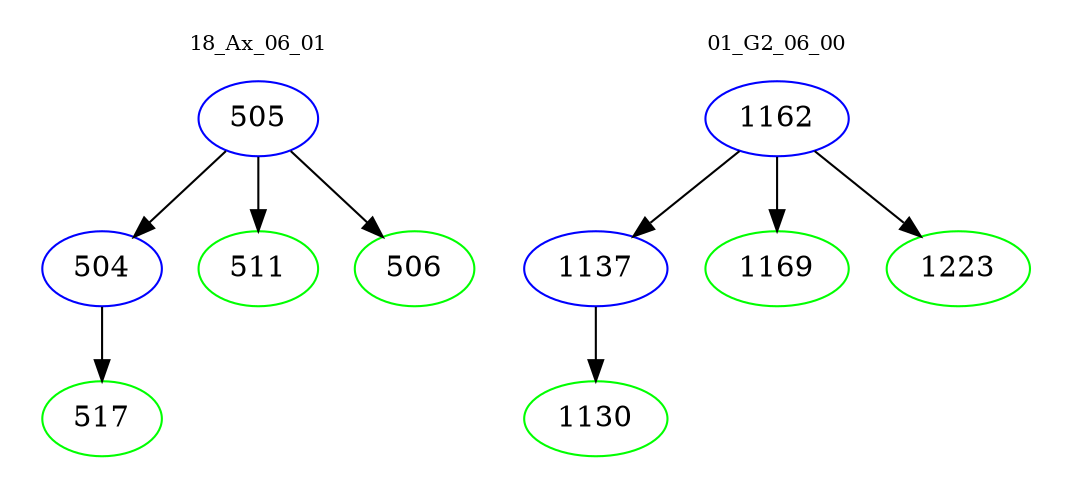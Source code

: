 digraph{
subgraph cluster_0 {
color = white
label = "18_Ax_06_01";
fontsize=10;
T0_505 [label="505", color="blue"]
T0_505 -> T0_504 [color="black"]
T0_504 [label="504", color="blue"]
T0_504 -> T0_517 [color="black"]
T0_517 [label="517", color="green"]
T0_505 -> T0_511 [color="black"]
T0_511 [label="511", color="green"]
T0_505 -> T0_506 [color="black"]
T0_506 [label="506", color="green"]
}
subgraph cluster_1 {
color = white
label = "01_G2_06_00";
fontsize=10;
T1_1162 [label="1162", color="blue"]
T1_1162 -> T1_1137 [color="black"]
T1_1137 [label="1137", color="blue"]
T1_1137 -> T1_1130 [color="black"]
T1_1130 [label="1130", color="green"]
T1_1162 -> T1_1169 [color="black"]
T1_1169 [label="1169", color="green"]
T1_1162 -> T1_1223 [color="black"]
T1_1223 [label="1223", color="green"]
}
}
